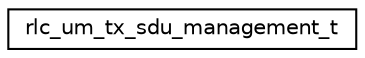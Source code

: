 digraph "Graphical Class Hierarchy"
{
 // LATEX_PDF_SIZE
  edge [fontname="Helvetica",fontsize="10",labelfontname="Helvetica",labelfontsize="10"];
  node [fontname="Helvetica",fontsize="10",shape=record];
  rankdir="LR";
  Node0 [label="rlc_um_tx_sdu_management_t",height=0.2,width=0.4,color="black", fillcolor="white", style="filled",URL="$structrlc__um__tx__sdu__management__t.html",tooltip="Structure containing SDU variables related to its segmentation and transmission."];
}
